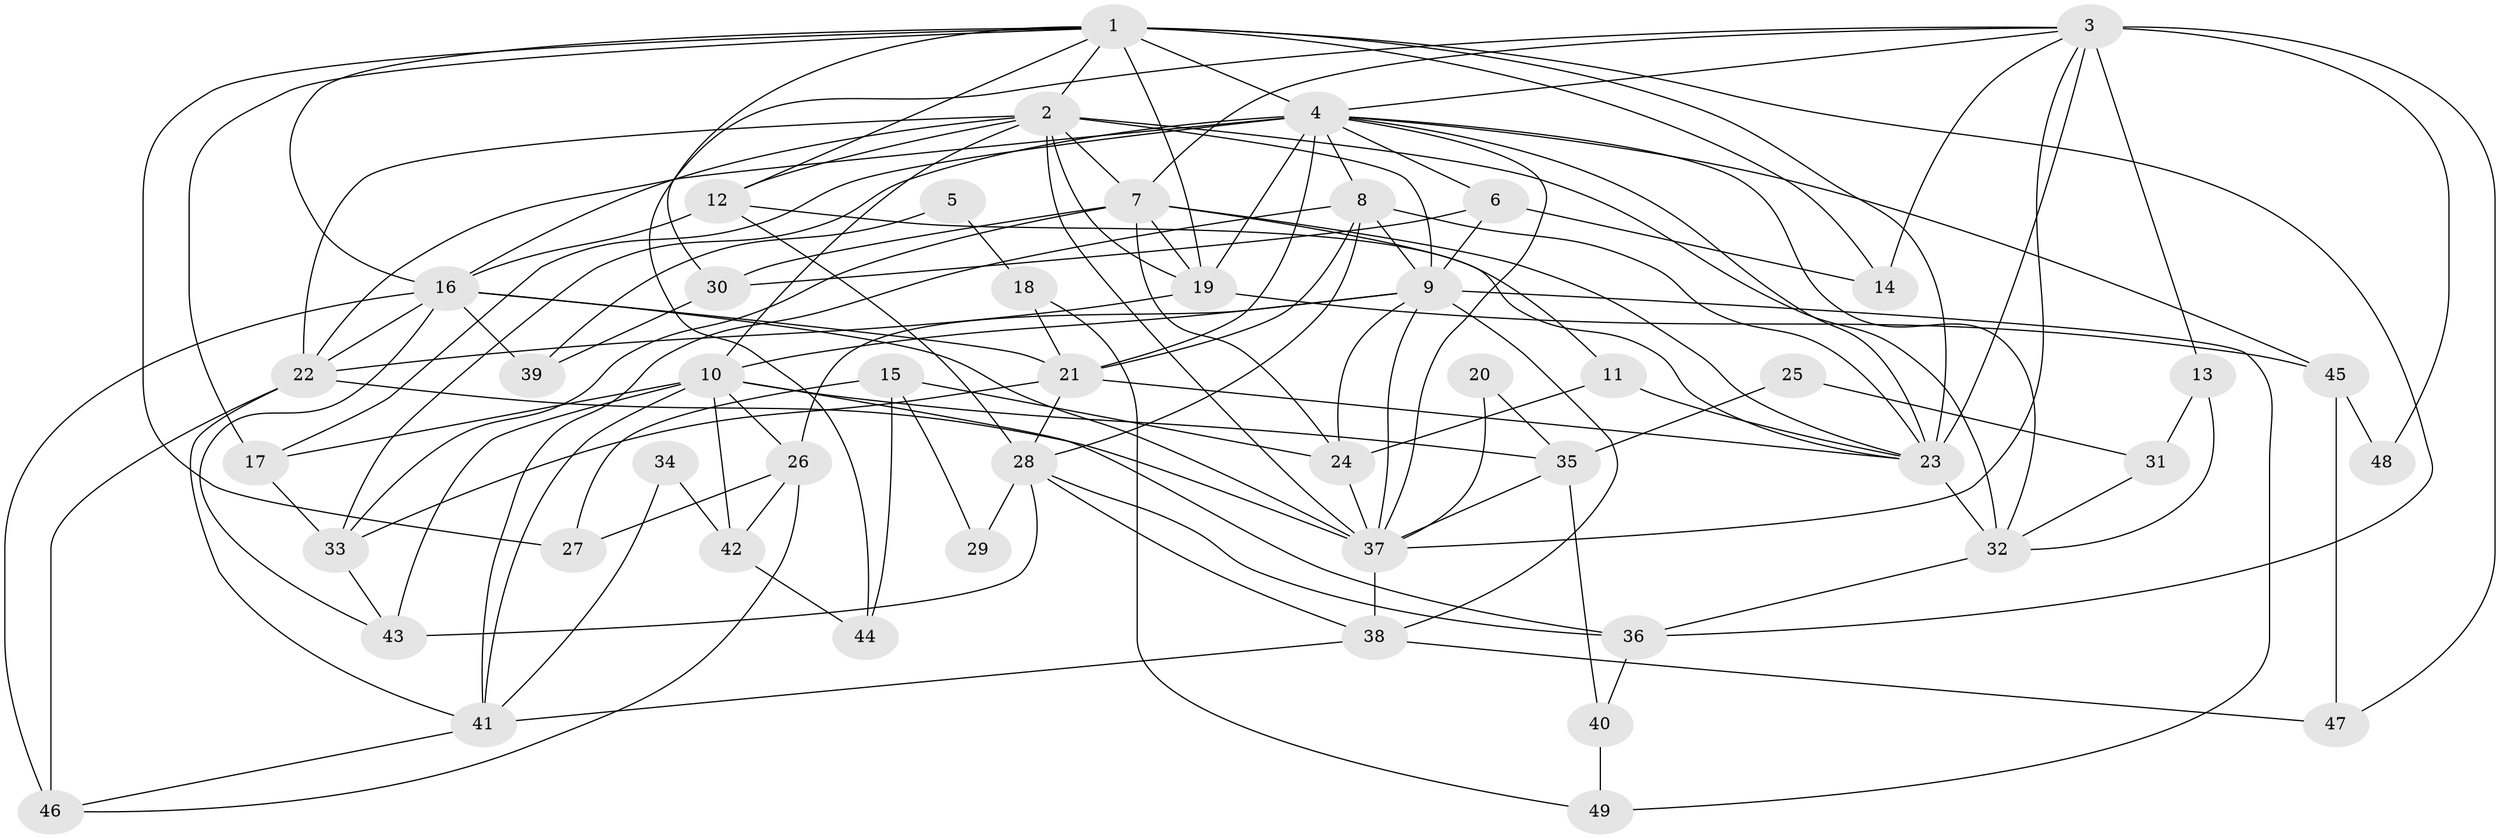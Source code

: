 // original degree distribution, {5: 0.2268041237113402, 3: 0.29896907216494845, 2: 0.1134020618556701, 7: 0.010309278350515464, 4: 0.24742268041237114, 9: 0.020618556701030927, 6: 0.08247422680412371}
// Generated by graph-tools (version 1.1) at 2025/36/03/09/25 02:36:12]
// undirected, 49 vertices, 127 edges
graph export_dot {
graph [start="1"]
  node [color=gray90,style=filled];
  1;
  2;
  3;
  4;
  5;
  6;
  7;
  8;
  9;
  10;
  11;
  12;
  13;
  14;
  15;
  16;
  17;
  18;
  19;
  20;
  21;
  22;
  23;
  24;
  25;
  26;
  27;
  28;
  29;
  30;
  31;
  32;
  33;
  34;
  35;
  36;
  37;
  38;
  39;
  40;
  41;
  42;
  43;
  44;
  45;
  46;
  47;
  48;
  49;
  1 -- 2 [weight=1.0];
  1 -- 4 [weight=1.0];
  1 -- 12 [weight=1.0];
  1 -- 14 [weight=1.0];
  1 -- 16 [weight=1.0];
  1 -- 17 [weight=1.0];
  1 -- 19 [weight=1.0];
  1 -- 23 [weight=2.0];
  1 -- 27 [weight=1.0];
  1 -- 30 [weight=1.0];
  1 -- 36 [weight=1.0];
  2 -- 7 [weight=1.0];
  2 -- 9 [weight=1.0];
  2 -- 10 [weight=1.0];
  2 -- 12 [weight=1.0];
  2 -- 16 [weight=1.0];
  2 -- 19 [weight=2.0];
  2 -- 22 [weight=1.0];
  2 -- 32 [weight=1.0];
  2 -- 37 [weight=2.0];
  3 -- 4 [weight=1.0];
  3 -- 7 [weight=1.0];
  3 -- 13 [weight=1.0];
  3 -- 14 [weight=1.0];
  3 -- 23 [weight=3.0];
  3 -- 37 [weight=1.0];
  3 -- 44 [weight=1.0];
  3 -- 47 [weight=1.0];
  3 -- 48 [weight=1.0];
  4 -- 6 [weight=2.0];
  4 -- 8 [weight=1.0];
  4 -- 17 [weight=1.0];
  4 -- 19 [weight=1.0];
  4 -- 21 [weight=1.0];
  4 -- 22 [weight=4.0];
  4 -- 23 [weight=1.0];
  4 -- 32 [weight=1.0];
  4 -- 33 [weight=2.0];
  4 -- 37 [weight=1.0];
  4 -- 45 [weight=1.0];
  5 -- 18 [weight=1.0];
  5 -- 39 [weight=1.0];
  6 -- 9 [weight=1.0];
  6 -- 14 [weight=1.0];
  6 -- 30 [weight=1.0];
  7 -- 11 [weight=1.0];
  7 -- 19 [weight=1.0];
  7 -- 23 [weight=1.0];
  7 -- 24 [weight=1.0];
  7 -- 30 [weight=1.0];
  7 -- 33 [weight=1.0];
  8 -- 9 [weight=1.0];
  8 -- 21 [weight=1.0];
  8 -- 23 [weight=1.0];
  8 -- 28 [weight=1.0];
  8 -- 41 [weight=1.0];
  9 -- 10 [weight=1.0];
  9 -- 24 [weight=1.0];
  9 -- 26 [weight=1.0];
  9 -- 37 [weight=1.0];
  9 -- 38 [weight=1.0];
  9 -- 49 [weight=1.0];
  10 -- 17 [weight=1.0];
  10 -- 26 [weight=1.0];
  10 -- 35 [weight=2.0];
  10 -- 36 [weight=1.0];
  10 -- 41 [weight=1.0];
  10 -- 42 [weight=1.0];
  10 -- 43 [weight=1.0];
  11 -- 23 [weight=1.0];
  11 -- 24 [weight=1.0];
  12 -- 16 [weight=1.0];
  12 -- 23 [weight=1.0];
  12 -- 28 [weight=1.0];
  13 -- 31 [weight=1.0];
  13 -- 32 [weight=1.0];
  15 -- 24 [weight=1.0];
  15 -- 27 [weight=1.0];
  15 -- 29 [weight=1.0];
  15 -- 44 [weight=1.0];
  16 -- 21 [weight=1.0];
  16 -- 22 [weight=1.0];
  16 -- 37 [weight=1.0];
  16 -- 39 [weight=1.0];
  16 -- 43 [weight=1.0];
  16 -- 46 [weight=1.0];
  17 -- 33 [weight=1.0];
  18 -- 21 [weight=1.0];
  18 -- 49 [weight=1.0];
  19 -- 22 [weight=1.0];
  19 -- 45 [weight=1.0];
  20 -- 35 [weight=1.0];
  20 -- 37 [weight=1.0];
  21 -- 23 [weight=1.0];
  21 -- 28 [weight=1.0];
  21 -- 33 [weight=1.0];
  22 -- 37 [weight=1.0];
  22 -- 41 [weight=1.0];
  22 -- 46 [weight=2.0];
  23 -- 32 [weight=2.0];
  24 -- 37 [weight=1.0];
  25 -- 31 [weight=1.0];
  25 -- 35 [weight=1.0];
  26 -- 27 [weight=1.0];
  26 -- 42 [weight=1.0];
  26 -- 46 [weight=1.0];
  28 -- 29 [weight=1.0];
  28 -- 36 [weight=1.0];
  28 -- 38 [weight=1.0];
  28 -- 43 [weight=2.0];
  30 -- 39 [weight=1.0];
  31 -- 32 [weight=1.0];
  32 -- 36 [weight=1.0];
  33 -- 43 [weight=1.0];
  34 -- 41 [weight=1.0];
  34 -- 42 [weight=1.0];
  35 -- 37 [weight=1.0];
  35 -- 40 [weight=1.0];
  36 -- 40 [weight=1.0];
  37 -- 38 [weight=1.0];
  38 -- 41 [weight=1.0];
  38 -- 47 [weight=1.0];
  40 -- 49 [weight=1.0];
  41 -- 46 [weight=1.0];
  42 -- 44 [weight=1.0];
  45 -- 47 [weight=1.0];
  45 -- 48 [weight=1.0];
}
